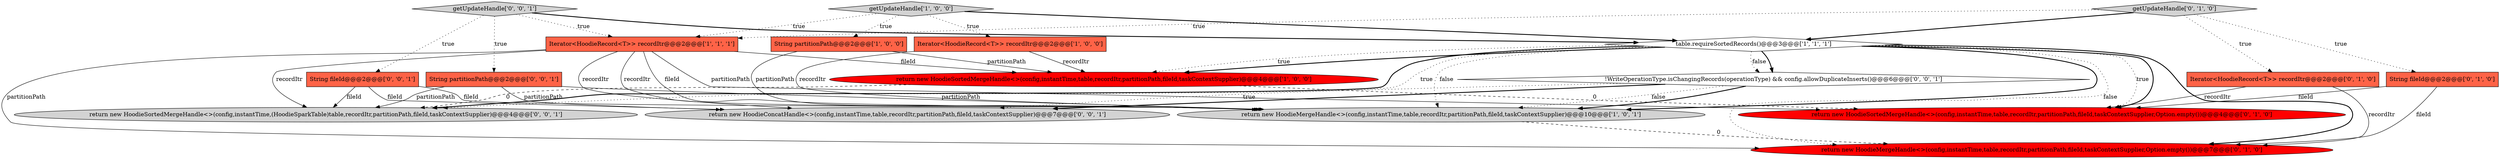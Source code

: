 digraph {
2 [style = filled, label = "String partitionPath@@@2@@@['1', '0', '0']", fillcolor = tomato, shape = box image = "AAA0AAABBB1BBB"];
17 [style = filled, label = "String fileId@@@2@@@['0', '0', '1']", fillcolor = tomato, shape = box image = "AAA0AAABBB3BBB"];
5 [style = filled, label = "return new HoodieMergeHandle<>(config,instantTime,table,recordItr,partitionPath,fileId,taskContextSupplier)@@@10@@@['1', '0', '1']", fillcolor = lightgray, shape = ellipse image = "AAA0AAABBB1BBB"];
4 [style = filled, label = "Iterator<HoodieRecord<T>> recordItr@@@2@@@['1', '1', '1']", fillcolor = tomato, shape = box image = "AAA0AAABBB1BBB"];
0 [style = filled, label = "Iterator<HoodieRecord<T>> recordItr@@@2@@@['1', '0', '0']", fillcolor = tomato, shape = box image = "AAA0AAABBB1BBB"];
8 [style = filled, label = "return new HoodieMergeHandle<>(config,instantTime,table,recordItr,partitionPath,fileId,taskContextSupplier,Option.empty())@@@7@@@['0', '1', '0']", fillcolor = red, shape = ellipse image = "AAA1AAABBB2BBB"];
16 [style = filled, label = "getUpdateHandle['0', '0', '1']", fillcolor = lightgray, shape = diamond image = "AAA0AAABBB3BBB"];
12 [style = filled, label = "return new HoodieSortedMergeHandle<>(config,instantTime,(HoodieSparkTable)table,recordItr,partitionPath,fileId,taskContextSupplier)@@@4@@@['0', '0', '1']", fillcolor = lightgray, shape = ellipse image = "AAA0AAABBB3BBB"];
14 [style = filled, label = "return new HoodieConcatHandle<>(config,instantTime,table,recordItr,partitionPath,fileId,taskContextSupplier)@@@7@@@['0', '0', '1']", fillcolor = lightgray, shape = ellipse image = "AAA0AAABBB3BBB"];
15 [style = filled, label = "String partitionPath@@@2@@@['0', '0', '1']", fillcolor = tomato, shape = box image = "AAA0AAABBB3BBB"];
9 [style = filled, label = "return new HoodieSortedMergeHandle<>(config,instantTime,table,recordItr,partitionPath,fileId,taskContextSupplier,Option.empty())@@@4@@@['0', '1', '0']", fillcolor = red, shape = ellipse image = "AAA1AAABBB2BBB"];
10 [style = filled, label = "getUpdateHandle['0', '1', '0']", fillcolor = lightgray, shape = diamond image = "AAA0AAABBB2BBB"];
13 [style = filled, label = "!WriteOperationType.isChangingRecords(operationType) && config.allowDuplicateInserts()@@@6@@@['0', '0', '1']", fillcolor = white, shape = diamond image = "AAA0AAABBB3BBB"];
7 [style = filled, label = "Iterator<HoodieRecord<T>> recordItr@@@2@@@['0', '1', '0']", fillcolor = tomato, shape = box image = "AAA0AAABBB2BBB"];
11 [style = filled, label = "String fileId@@@2@@@['0', '1', '0']", fillcolor = tomato, shape = box image = "AAA0AAABBB2BBB"];
6 [style = filled, label = "return new HoodieSortedMergeHandle<>(config,instantTime,table,recordItr,partitionPath,fileId,taskContextSupplier)@@@4@@@['1', '0', '0']", fillcolor = red, shape = ellipse image = "AAA1AAABBB1BBB"];
1 [style = filled, label = "table.requireSortedRecords()@@@3@@@['1', '1', '1']", fillcolor = white, shape = diamond image = "AAA0AAABBB1BBB"];
3 [style = filled, label = "getUpdateHandle['1', '0', '0']", fillcolor = lightgray, shape = diamond image = "AAA0AAABBB1BBB"];
1->5 [style = bold, label=""];
15->12 [style = solid, label="partitionPath"];
1->8 [style = bold, label=""];
11->8 [style = solid, label="fileId"];
3->1 [style = bold, label=""];
16->17 [style = dotted, label="true"];
6->9 [style = dashed, label="0"];
15->5 [style = solid, label="partitionPath"];
4->12 [style = solid, label="recordItr"];
3->4 [style = dotted, label="true"];
13->5 [style = dotted, label="false"];
2->5 [style = solid, label="partitionPath"];
16->4 [style = dotted, label="true"];
4->9 [style = solid, label="partitionPath"];
7->8 [style = solid, label="recordItr"];
1->13 [style = bold, label=""];
1->9 [style = bold, label=""];
0->6 [style = solid, label="recordItr"];
17->5 [style = solid, label="fileId"];
15->14 [style = solid, label="partitionPath"];
6->12 [style = dashed, label="0"];
4->8 [style = solid, label="partitionPath"];
0->5 [style = solid, label="recordItr"];
1->6 [style = bold, label=""];
4->6 [style = solid, label="fileId"];
1->8 [style = dotted, label="false"];
16->1 [style = bold, label=""];
10->11 [style = dotted, label="true"];
4->14 [style = solid, label="recordItr"];
1->9 [style = dotted, label="true"];
1->12 [style = dotted, label="true"];
3->0 [style = dotted, label="true"];
1->12 [style = bold, label=""];
13->5 [style = bold, label=""];
17->14 [style = solid, label="fileId"];
5->8 [style = dashed, label="0"];
1->5 [style = dotted, label="false"];
1->6 [style = dotted, label="true"];
10->7 [style = dotted, label="true"];
4->5 [style = solid, label="fileId"];
11->9 [style = solid, label="fileId"];
10->4 [style = dotted, label="true"];
7->9 [style = solid, label="recordItr"];
13->14 [style = dotted, label="true"];
10->1 [style = bold, label=""];
1->13 [style = dotted, label="false"];
13->14 [style = bold, label=""];
2->6 [style = solid, label="partitionPath"];
17->12 [style = solid, label="fileId"];
4->5 [style = solid, label="recordItr"];
3->2 [style = dotted, label="true"];
16->15 [style = dotted, label="true"];
}
